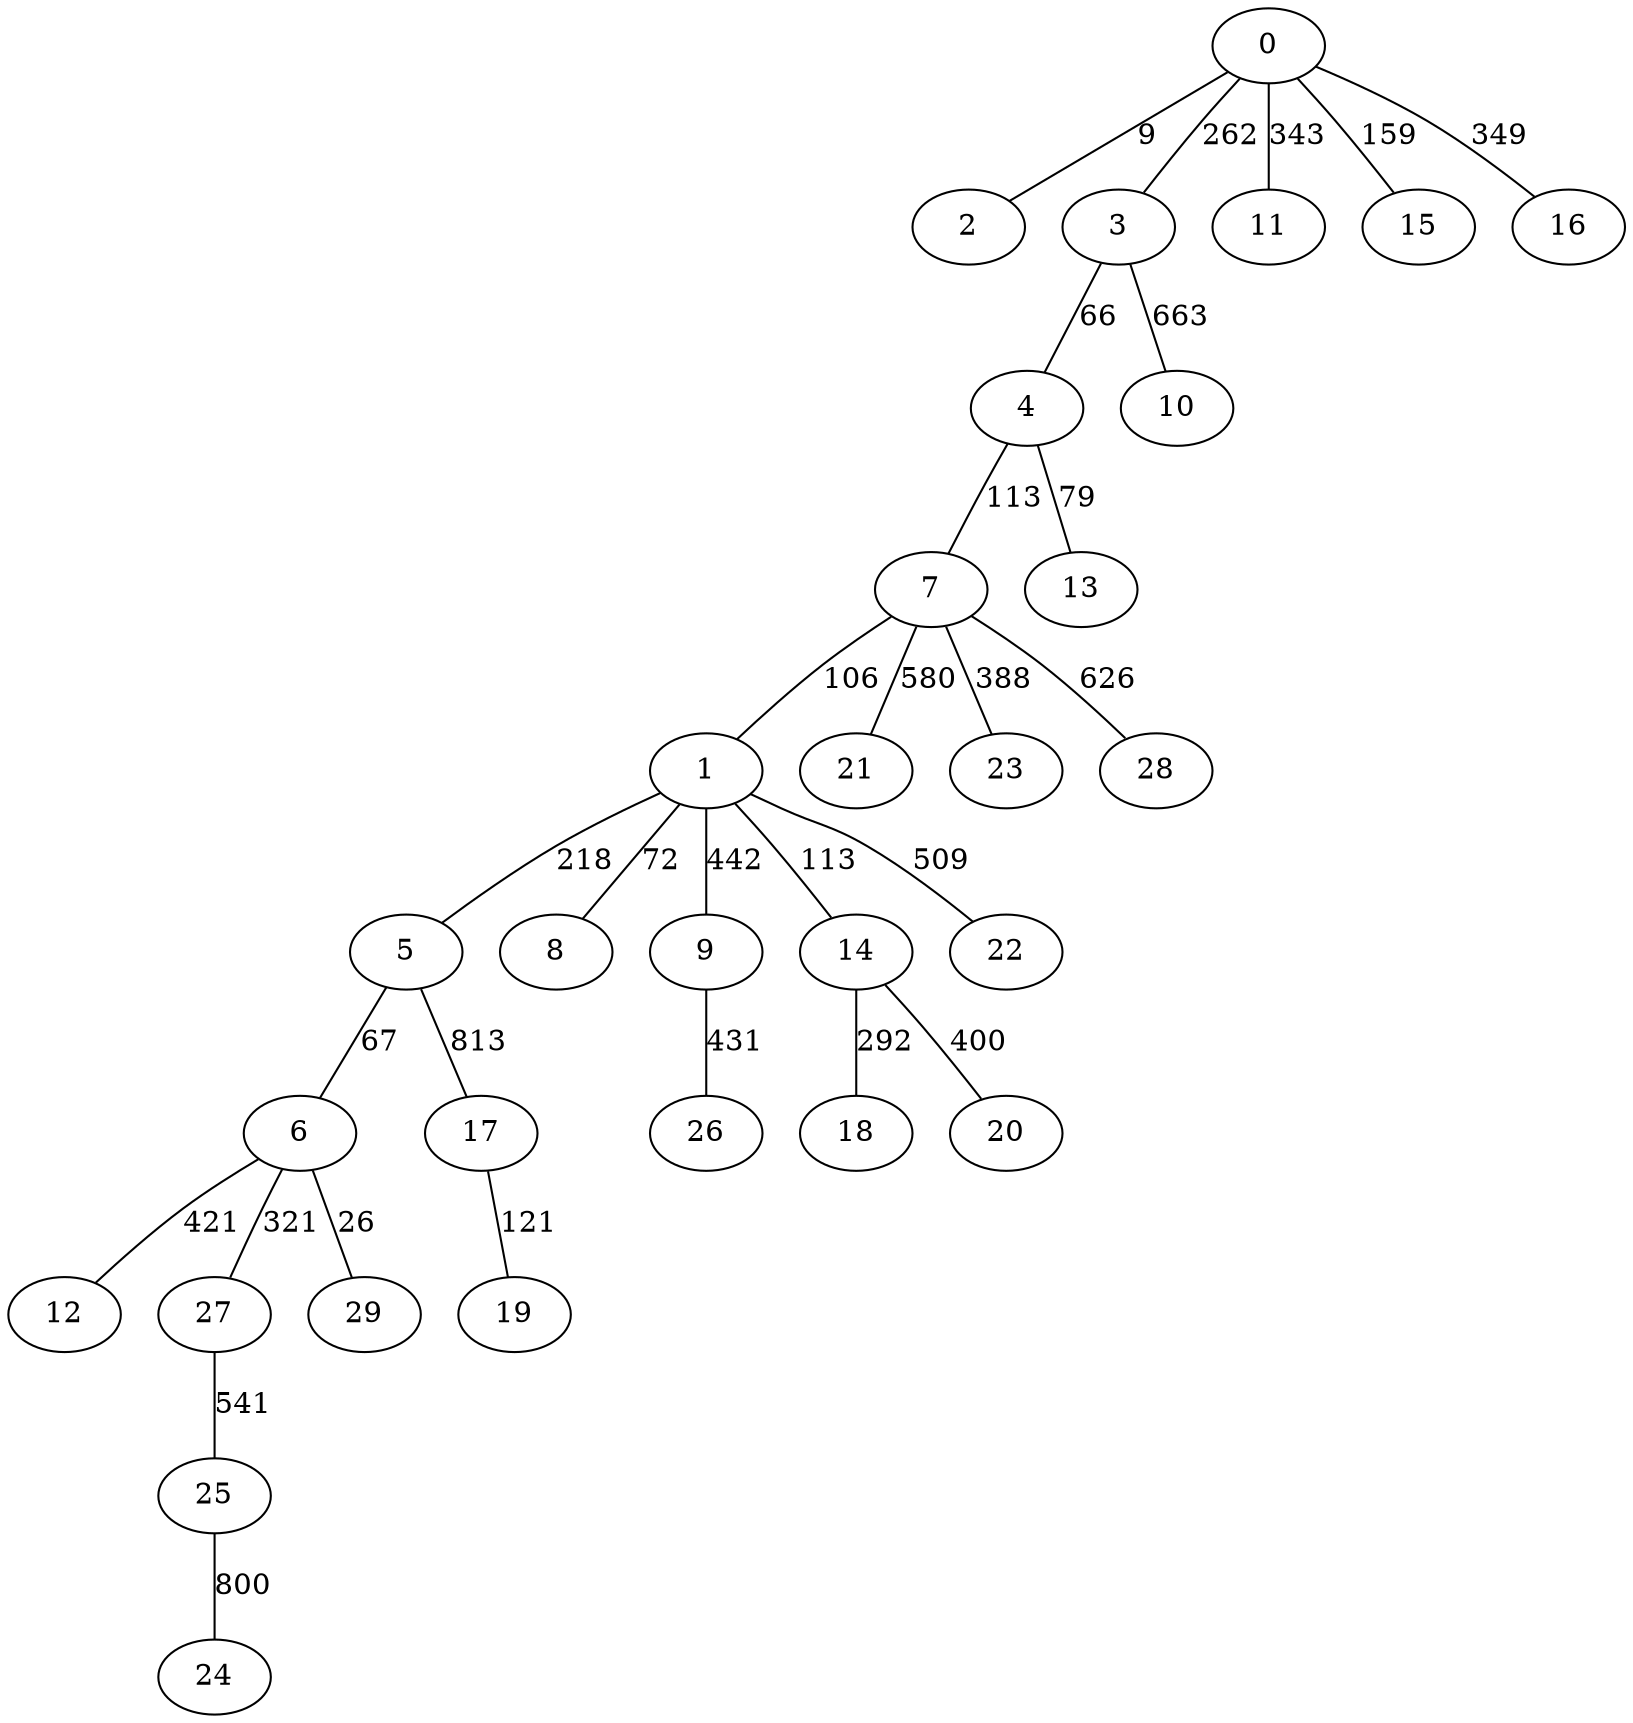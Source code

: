 strict graph G {
0;
1;
2;
3;
4;
5;
6;
7;
8;
9;
10;
11;
12;
13;
14;
15;
16;
17;
18;
19;
20;
21;
22;
23;
24;
25;
26;
27;
28;
29;
4 -- 13  [label=79];
0 -- 16  [label=349];
1 -- 5  [label=218];
5 -- 6  [label=67];
1 -- 9  [label=442];
6 -- 12  [label=421];
1 -- 22  [label=509];
3 -- 10  [label=663];
0 -- 3  [label=262];
1 -- 14  [label=113];
17 -- 19  [label=121];
1 -- 8  [label=72];
7 -- 21  [label=580];
14 -- 20  [label=400];
5 -- 17  [label=813];
6 -- 27  [label=321];
25 -- 24  [label=800];
14 -- 18  [label=292];
6 -- 29  [label=26];
3 -- 4  [label=66];
0 -- 15  [label=159];
7 -- 28  [label=626];
0 -- 2  [label=9];
7 -- 1  [label=106];
4 -- 7  [label=113];
9 -- 26  [label=431];
7 -- 23  [label=388];
27 -- 25  [label=541];
0 -- 11  [label=343];
}
